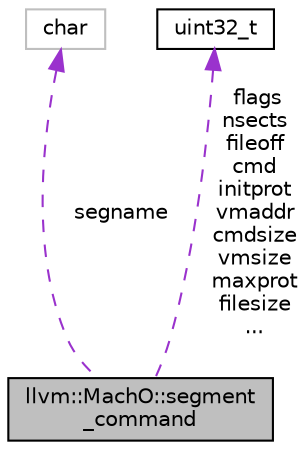 digraph "llvm::MachO::segment_command"
{
 // LATEX_PDF_SIZE
  bgcolor="transparent";
  edge [fontname="Helvetica",fontsize="10",labelfontname="Helvetica",labelfontsize="10"];
  node [fontname="Helvetica",fontsize="10",shape=record];
  Node1 [label="llvm::MachO::segment\l_command",height=0.2,width=0.4,color="black", fillcolor="grey75", style="filled", fontcolor="black",tooltip=" "];
  Node2 -> Node1 [dir="back",color="darkorchid3",fontsize="10",style="dashed",label=" segname" ,fontname="Helvetica"];
  Node2 [label="char",height=0.2,width=0.4,color="grey75",tooltip=" "];
  Node3 -> Node1 [dir="back",color="darkorchid3",fontsize="10",style="dashed",label=" flags\nnsects\nfileoff\ncmd\ninitprot\nvmaddr\ncmdsize\nvmsize\nmaxprot\nfilesize\n..." ,fontname="Helvetica"];
  Node3 [label="uint32_t",height=0.2,width=0.4,color="black",URL="$classuint32__t.html",tooltip=" "];
}
